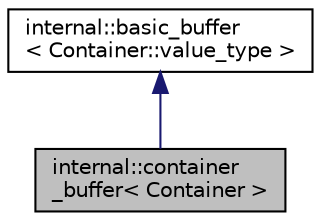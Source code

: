 digraph "internal::container_buffer&lt; Container &gt;"
{
  edge [fontname="Helvetica",fontsize="10",labelfontname="Helvetica",labelfontsize="10"];
  node [fontname="Helvetica",fontsize="10",shape=record];
  Node1 [label="internal::container\l_buffer\< Container \>",height=0.2,width=0.4,color="black", fillcolor="grey75", style="filled" fontcolor="black"];
  Node2 -> Node1 [dir="back",color="midnightblue",fontsize="10",style="solid",fontname="Helvetica"];
  Node2 [label="internal::basic_buffer\l\< Container::value_type \>",height=0.2,width=0.4,color="black", fillcolor="white", style="filled",URL="$classinternal_1_1basic__buffer.html"];
}
